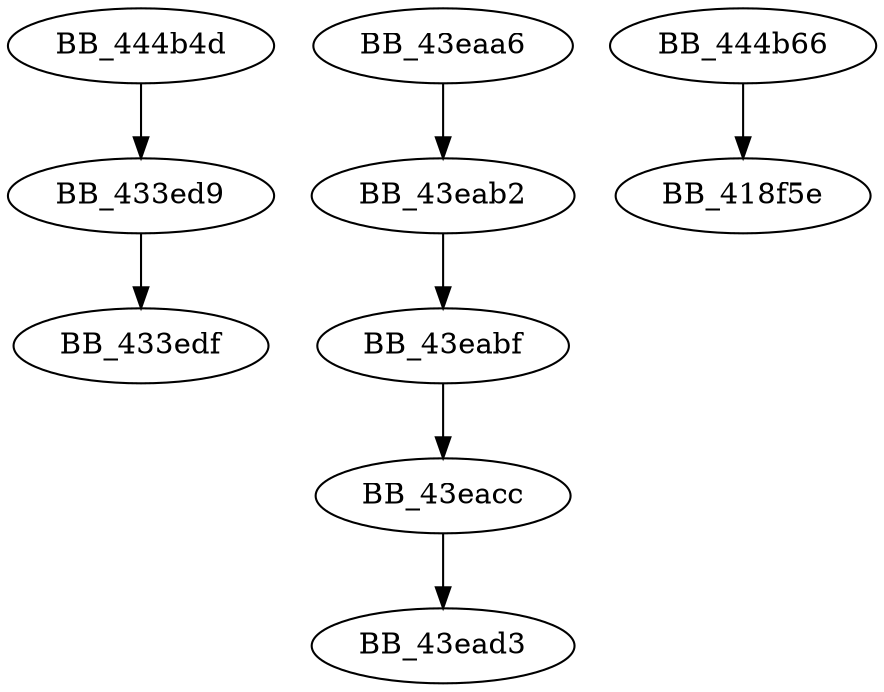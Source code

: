 DiGraph unknown_libname_67{
BB_433ed9->BB_433edf
BB_43eaa6->BB_43eab2
BB_43eab2->BB_43eabf
BB_43eabf->BB_43eacc
BB_43eacc->BB_43ead3
BB_444b4d->BB_433ed9
BB_444b66->BB_418f5e
}
